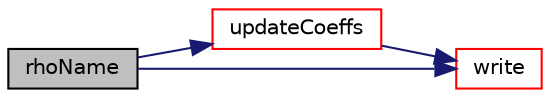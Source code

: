 digraph "rhoName"
{
  bgcolor="transparent";
  edge [fontname="Helvetica",fontsize="10",labelfontname="Helvetica",labelfontsize="10"];
  node [fontname="Helvetica",fontsize="10",shape=record];
  rankdir="LR";
  Node29 [label="rhoName",height=0.2,width=0.4,color="black", fillcolor="grey75", style="filled", fontcolor="black"];
  Node29 -> Node30 [color="midnightblue",fontsize="10",style="solid",fontname="Helvetica"];
  Node30 [label="updateCoeffs",height=0.2,width=0.4,color="red",URL="$a30061.html#a7e24eafac629d3733181cd942d4c902f",tooltip="Update the coefficients associated with the patch field. "];
  Node30 -> Node33 [color="midnightblue",fontsize="10",style="solid",fontname="Helvetica"];
  Node33 [label="write",height=0.2,width=0.4,color="red",URL="$a30061.html#a293fdfec8bdfbd5c3913ab4c9f3454ff",tooltip="Write. "];
  Node29 -> Node33 [color="midnightblue",fontsize="10",style="solid",fontname="Helvetica"];
}
